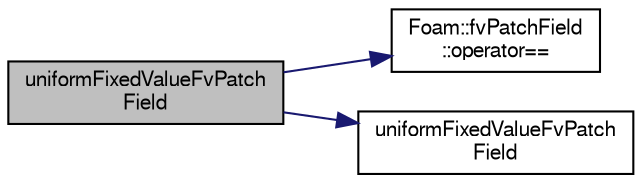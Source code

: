 digraph "uniformFixedValueFvPatchField"
{
  bgcolor="transparent";
  edge [fontname="FreeSans",fontsize="10",labelfontname="FreeSans",labelfontsize="10"];
  node [fontname="FreeSans",fontsize="10",shape=record];
  rankdir="LR";
  Node14 [label="uniformFixedValueFvPatch\lField",height=0.2,width=0.4,color="black", fillcolor="grey75", style="filled", fontcolor="black"];
  Node14 -> Node15 [color="midnightblue",fontsize="10",style="solid",fontname="FreeSans"];
  Node15 [label="Foam::fvPatchField\l::operator==",height=0.2,width=0.4,color="black",URL="$a22354.html#a3798c4d56e6290b68ef3c55d814a11ed"];
  Node14 -> Node16 [color="midnightblue",fontsize="10",style="solid",fontname="FreeSans"];
  Node16 [label="uniformFixedValueFvPatch\lField",height=0.2,width=0.4,color="black",URL="$a22314.html#ac4bad385785718e89c172fff9f1a8f12",tooltip="Construct from patch and internal field. "];
}

